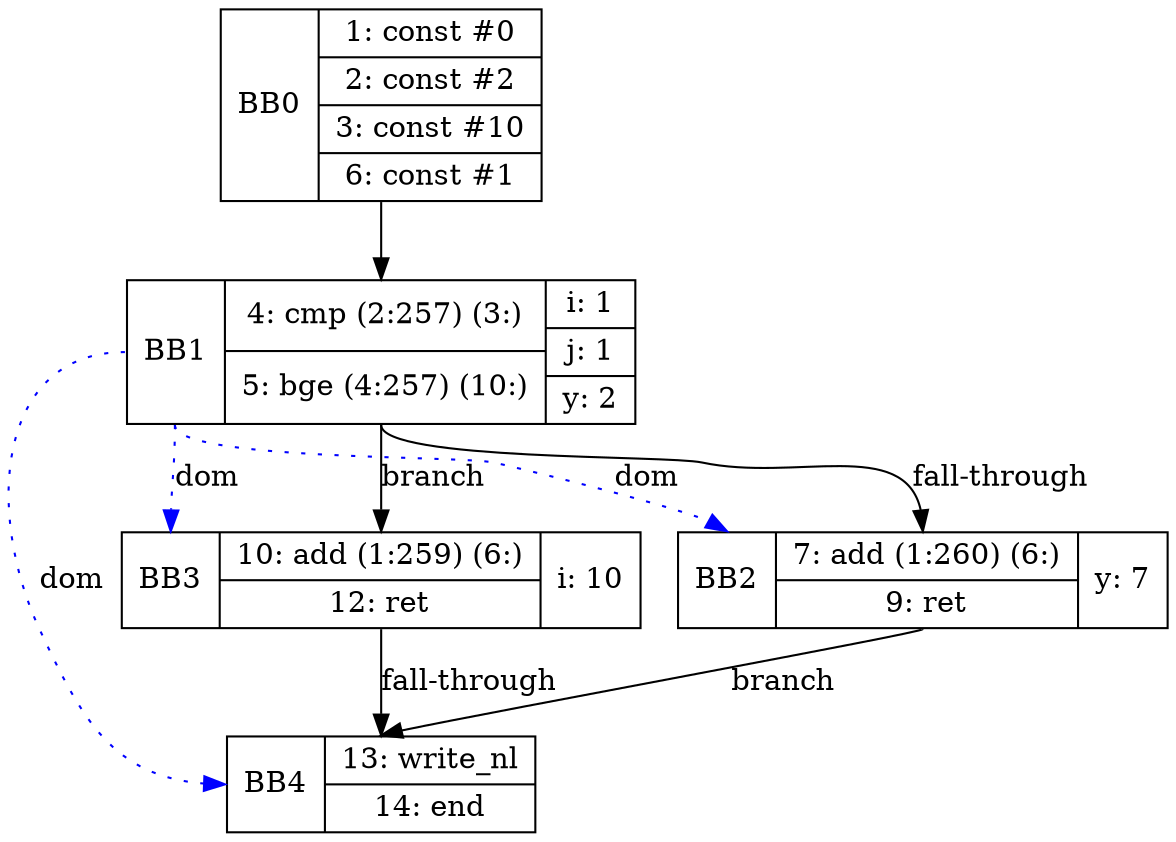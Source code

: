 digraph G {
bb0 [shape=record, label="<b>BB0 | {1: const #0|2: const #2|3: const #10|6: const #1}"];
bb1 [shape=record, label="<b>BB1 | {4: cmp (2:257) (3:)|5: bge (4:257) (10:)}| {i: 1 | j: 1 | y: 2}"];
bb2 [shape=record, label="<b>BB2 | {7: add (1:260) (6:)|9: ret}| {y: 7}"];
bb3 [shape=record, label="<b>BB3 | {10: add (1:259) (6:)|12: ret}| {i: 10}"];
bb4 [shape=record, label="<b>BB4 | {13: write_nl|14: end}"];
bb0:s -> bb1:n ;
bb1:s -> bb2:n [label="fall-through"];
bb1:s -> bb3:n [label="branch"];
bb2:s -> bb4:n [label="branch"];
bb3:s -> bb4:n [label="fall-through"];
bb1:b -> bb2:b [color=blue, style=dotted, label="dom"];
bb1:b -> bb3:b [color=blue, style=dotted, label="dom"];
bb1:b -> bb4:b [color=blue, style=dotted, label="dom"];
}